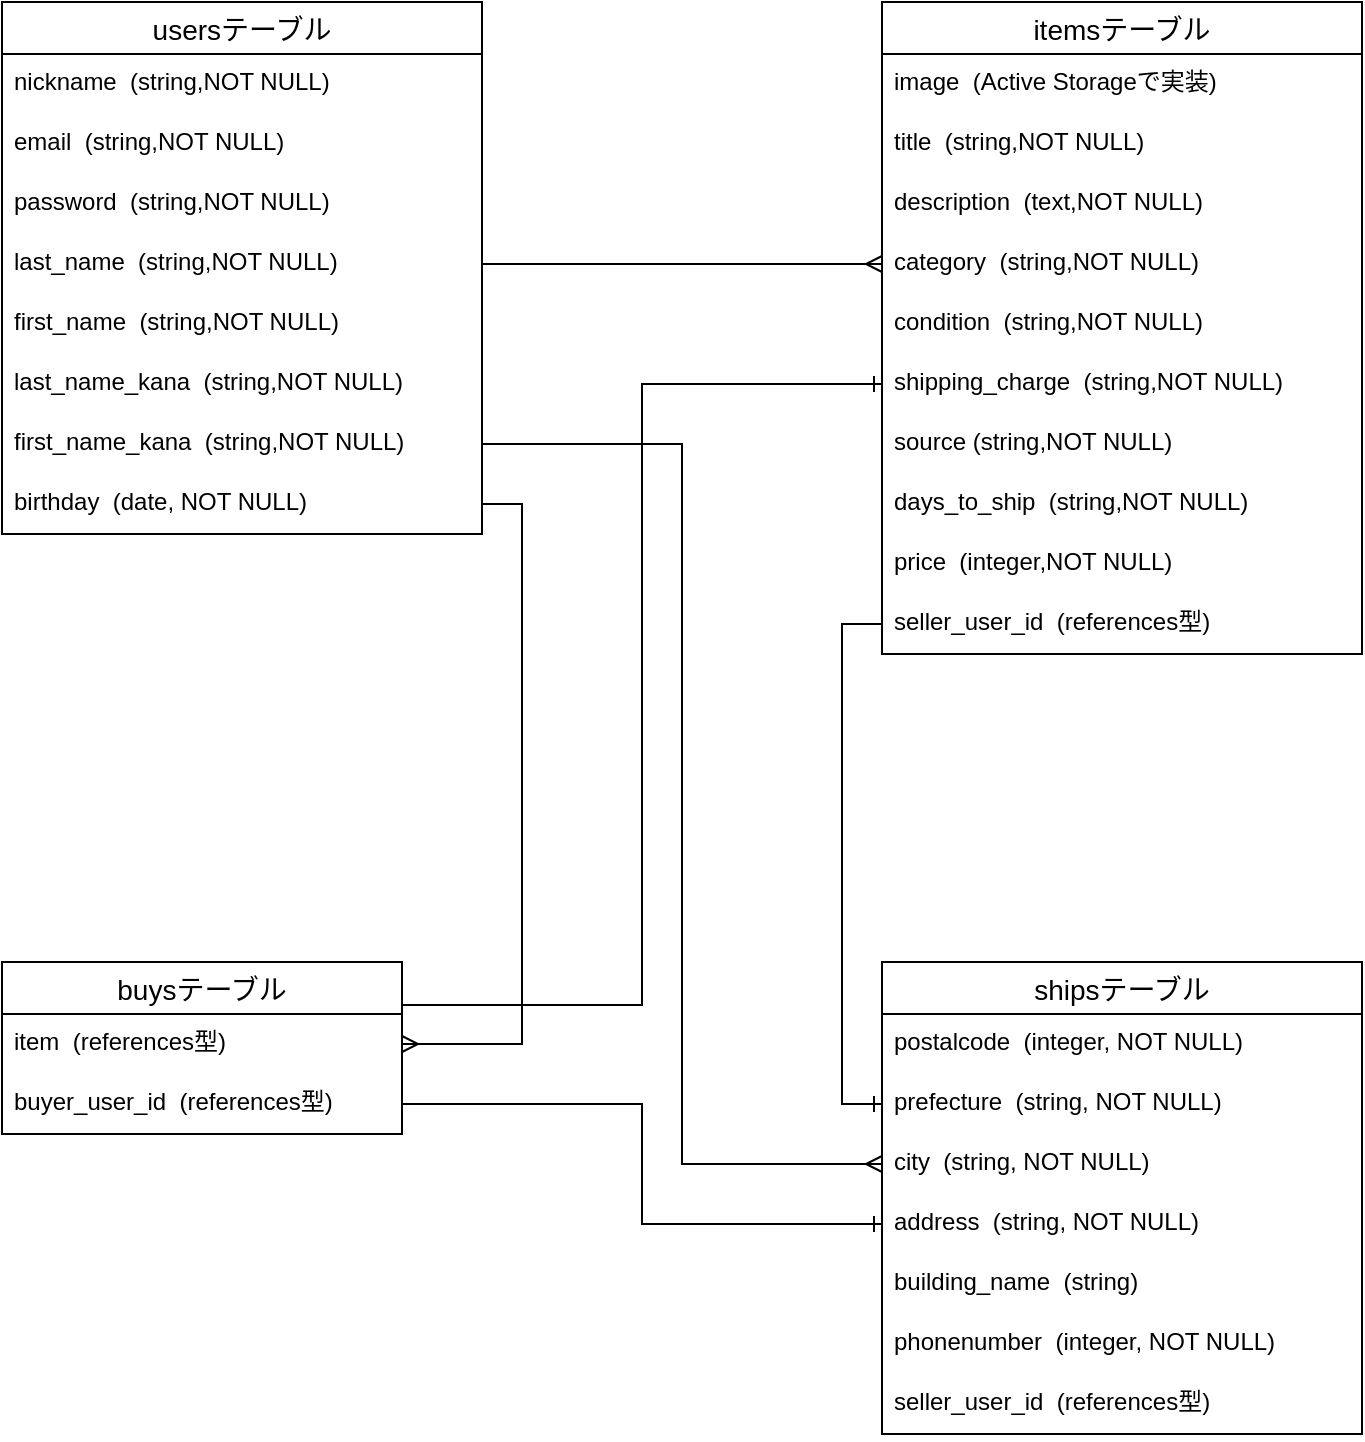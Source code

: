 <mxfile>
    <diagram id="kvyoMZXb0TO9h6iipKe5" name="ページ1">
        <mxGraphModel dx="666" dy="680" grid="1" gridSize="10" guides="1" tooltips="1" connect="1" arrows="1" fold="1" page="1" pageScale="1" pageWidth="827" pageHeight="1169" math="0" shadow="0">
            <root>
                <mxCell id="0"/>
                <mxCell id="1" parent="0"/>
                <mxCell id="80" value="usersテーブル" style="swimlane;fontStyle=0;childLayout=stackLayout;horizontal=1;startSize=26;horizontalStack=0;resizeParent=1;resizeParentMax=0;resizeLast=0;collapsible=1;marginBottom=0;align=center;fontSize=14;" parent="1" vertex="1">
                    <mxGeometry x="40" y="40" width="240" height="266" as="geometry"/>
                </mxCell>
                <mxCell id="87" value="nickname  (string,NOT NULL)" style="text;strokeColor=none;fillColor=none;spacingLeft=4;spacingRight=4;overflow=hidden;rotatable=0;points=[[0,0.5],[1,0.5]];portConstraint=eastwest;fontSize=12;" parent="80" vertex="1">
                    <mxGeometry y="26" width="240" height="30" as="geometry"/>
                </mxCell>
                <mxCell id="86" value="email  (string,NOT NULL)" style="text;strokeColor=none;fillColor=none;spacingLeft=4;spacingRight=4;overflow=hidden;rotatable=0;points=[[0,0.5],[1,0.5]];portConstraint=eastwest;fontSize=12;" parent="80" vertex="1">
                    <mxGeometry y="56" width="240" height="30" as="geometry"/>
                </mxCell>
                <mxCell id="85" value="password  (string,NOT NULL)" style="text;strokeColor=none;fillColor=none;spacingLeft=4;spacingRight=4;overflow=hidden;rotatable=0;points=[[0,0.5],[1,0.5]];portConstraint=eastwest;fontSize=12;" parent="80" vertex="1">
                    <mxGeometry y="86" width="240" height="30" as="geometry"/>
                </mxCell>
                <mxCell id="84" value="last_name  (string,NOT NULL)" style="text;strokeColor=none;fillColor=none;spacingLeft=4;spacingRight=4;overflow=hidden;rotatable=0;points=[[0,0.5],[1,0.5]];portConstraint=eastwest;fontSize=12;" parent="80" vertex="1">
                    <mxGeometry y="116" width="240" height="30" as="geometry"/>
                </mxCell>
                <mxCell id="81" value="first_name  (string,NOT NULL)" style="text;strokeColor=none;fillColor=none;spacingLeft=4;spacingRight=4;overflow=hidden;rotatable=0;points=[[0,0.5],[1,0.5]];portConstraint=eastwest;fontSize=12;" parent="80" vertex="1">
                    <mxGeometry y="146" width="240" height="30" as="geometry"/>
                </mxCell>
                <mxCell id="88" value="last_name_kana  (string,NOT NULL)" style="text;strokeColor=none;fillColor=none;spacingLeft=4;spacingRight=4;overflow=hidden;rotatable=0;points=[[0,0.5],[1,0.5]];portConstraint=eastwest;fontSize=12;" parent="80" vertex="1">
                    <mxGeometry y="176" width="240" height="30" as="geometry"/>
                </mxCell>
                <mxCell id="82" value="first_name_kana  (string,NOT NULL)" style="text;strokeColor=none;fillColor=none;spacingLeft=4;spacingRight=4;overflow=hidden;rotatable=0;points=[[0,0.5],[1,0.5]];portConstraint=eastwest;fontSize=12;" parent="80" vertex="1">
                    <mxGeometry y="206" width="240" height="30" as="geometry"/>
                </mxCell>
                <mxCell id="83" value="birthday  (date, NOT NULL)" style="text;strokeColor=none;fillColor=none;spacingLeft=4;spacingRight=4;overflow=hidden;rotatable=0;points=[[0,0.5],[1,0.5]];portConstraint=eastwest;fontSize=12;" parent="80" vertex="1">
                    <mxGeometry y="236" width="240" height="30" as="geometry"/>
                </mxCell>
                <mxCell id="89" value="itemsテーブル" style="swimlane;fontStyle=0;childLayout=stackLayout;horizontal=1;startSize=26;horizontalStack=0;resizeParent=1;resizeParentMax=0;resizeLast=0;collapsible=1;marginBottom=0;align=center;fontSize=14;" parent="1" vertex="1">
                    <mxGeometry x="480" y="40" width="240" height="326" as="geometry"/>
                </mxCell>
                <mxCell id="99" value="image  (Active Storageで実装)" style="text;strokeColor=none;fillColor=none;spacingLeft=4;spacingRight=4;overflow=hidden;rotatable=0;points=[[0,0.5],[1,0.5]];portConstraint=eastwest;fontSize=12;" parent="89" vertex="1">
                    <mxGeometry y="26" width="240" height="30" as="geometry"/>
                </mxCell>
                <mxCell id="98" value="title  (string,NOT NULL)" style="text;strokeColor=none;fillColor=none;spacingLeft=4;spacingRight=4;overflow=hidden;rotatable=0;points=[[0,0.5],[1,0.5]];portConstraint=eastwest;fontSize=12;" parent="89" vertex="1">
                    <mxGeometry y="56" width="240" height="30" as="geometry"/>
                </mxCell>
                <mxCell id="97" value="description  (text,NOT NULL)" style="text;strokeColor=none;fillColor=none;spacingLeft=4;spacingRight=4;overflow=hidden;rotatable=0;points=[[0,0.5],[1,0.5]];portConstraint=eastwest;fontSize=12;" parent="89" vertex="1">
                    <mxGeometry y="86" width="240" height="30" as="geometry"/>
                </mxCell>
                <mxCell id="96" value="category  (string,NOT NULL)" style="text;strokeColor=none;fillColor=none;spacingLeft=4;spacingRight=4;overflow=hidden;rotatable=0;points=[[0,0.5],[1,0.5]];portConstraint=eastwest;fontSize=12;" parent="89" vertex="1">
                    <mxGeometry y="116" width="240" height="30" as="geometry"/>
                </mxCell>
                <mxCell id="95" value="condition  (string,NOT NULL)" style="text;strokeColor=none;fillColor=none;spacingLeft=4;spacingRight=4;overflow=hidden;rotatable=0;points=[[0,0.5],[1,0.5]];portConstraint=eastwest;fontSize=12;" parent="89" vertex="1">
                    <mxGeometry y="146" width="240" height="30" as="geometry"/>
                </mxCell>
                <mxCell id="94" value="shipping_charge  (string,NOT NULL)" style="text;strokeColor=none;fillColor=none;spacingLeft=4;spacingRight=4;overflow=hidden;rotatable=0;points=[[0,0.5],[1,0.5]];portConstraint=eastwest;fontSize=12;" parent="89" vertex="1">
                    <mxGeometry y="176" width="240" height="30" as="geometry"/>
                </mxCell>
                <mxCell id="93" value="source (string,NOT NULL)" style="text;strokeColor=none;fillColor=none;spacingLeft=4;spacingRight=4;overflow=hidden;rotatable=0;points=[[0,0.5],[1,0.5]];portConstraint=eastwest;fontSize=12;" parent="89" vertex="1">
                    <mxGeometry y="206" width="240" height="30" as="geometry"/>
                </mxCell>
                <mxCell id="90" value="days_to_ship  (string,NOT NULL)" style="text;strokeColor=none;fillColor=none;spacingLeft=4;spacingRight=4;overflow=hidden;rotatable=0;points=[[0,0.5],[1,0.5]];portConstraint=eastwest;fontSize=12;" parent="89" vertex="1">
                    <mxGeometry y="236" width="240" height="30" as="geometry"/>
                </mxCell>
                <mxCell id="91" value="price  (integer,NOT NULL)" style="text;strokeColor=none;fillColor=none;spacingLeft=4;spacingRight=4;overflow=hidden;rotatable=0;points=[[0,0.5],[1,0.5]];portConstraint=eastwest;fontSize=12;" parent="89" vertex="1">
                    <mxGeometry y="266" width="240" height="30" as="geometry"/>
                </mxCell>
                <mxCell id="92" value="seller_user_id  (references型)" style="text;strokeColor=none;fillColor=none;spacingLeft=4;spacingRight=4;overflow=hidden;rotatable=0;points=[[0,0.5],[1,0.5]];portConstraint=eastwest;fontSize=12;" parent="89" vertex="1">
                    <mxGeometry y="296" width="240" height="30" as="geometry"/>
                </mxCell>
                <mxCell id="148" style="edgeStyle=orthogonalEdgeStyle;rounded=0;orthogonalLoop=1;jettySize=auto;html=1;exitX=1;exitY=0.25;exitDx=0;exitDy=0;entryX=0;entryY=0.5;entryDx=0;entryDy=0;endArrow=ERone;endFill=0;sourcePerimeterSpacing=0;strokeWidth=1;" edge="1" parent="1" source="100" target="94">
                    <mxGeometry relative="1" as="geometry"/>
                </mxCell>
                <mxCell id="100" value="buysテーブル" style="swimlane;fontStyle=0;childLayout=stackLayout;horizontal=1;startSize=26;horizontalStack=0;resizeParent=1;resizeParentMax=0;resizeLast=0;collapsible=1;marginBottom=0;align=center;fontSize=14;" parent="1" vertex="1">
                    <mxGeometry x="40" y="520" width="200" height="86" as="geometry"/>
                </mxCell>
                <mxCell id="101" value="item  (references型)" style="text;strokeColor=none;fillColor=none;spacingLeft=4;spacingRight=4;overflow=hidden;rotatable=0;points=[[0,0.5],[1,0.5]];portConstraint=eastwest;fontSize=12;" parent="100" vertex="1">
                    <mxGeometry y="26" width="200" height="30" as="geometry"/>
                </mxCell>
                <mxCell id="102" value="buyer_user_id  (references型)" style="text;strokeColor=none;fillColor=none;spacingLeft=4;spacingRight=4;overflow=hidden;rotatable=0;points=[[0,0.5],[1,0.5]];portConstraint=eastwest;fontSize=12;" parent="100" vertex="1">
                    <mxGeometry y="56" width="200" height="30" as="geometry"/>
                </mxCell>
                <mxCell id="104" value="shipsテーブル" style="swimlane;fontStyle=0;childLayout=stackLayout;horizontal=1;startSize=26;horizontalStack=0;resizeParent=1;resizeParentMax=0;resizeLast=0;collapsible=1;marginBottom=0;align=center;fontSize=14;" parent="1" vertex="1">
                    <mxGeometry x="480" y="520" width="240" height="236" as="geometry"/>
                </mxCell>
                <mxCell id="110" value="postalcode  (integer, NOT NULL)" style="text;strokeColor=none;fillColor=none;spacingLeft=4;spacingRight=4;overflow=hidden;rotatable=0;points=[[0,0.5],[1,0.5]];portConstraint=eastwest;fontSize=12;" parent="104" vertex="1">
                    <mxGeometry y="26" width="240" height="30" as="geometry"/>
                </mxCell>
                <mxCell id="109" value="prefecture  (string, NOT NULL)" style="text;strokeColor=none;fillColor=none;spacingLeft=4;spacingRight=4;overflow=hidden;rotatable=0;points=[[0,0.5],[1,0.5]];portConstraint=eastwest;fontSize=12;" parent="104" vertex="1">
                    <mxGeometry y="56" width="240" height="30" as="geometry"/>
                </mxCell>
                <mxCell id="108" value="city  (string, NOT NULL)" style="text;strokeColor=none;fillColor=none;spacingLeft=4;spacingRight=4;overflow=hidden;rotatable=0;points=[[0,0.5],[1,0.5]];portConstraint=eastwest;fontSize=12;" parent="104" vertex="1">
                    <mxGeometry y="86" width="240" height="30" as="geometry"/>
                </mxCell>
                <mxCell id="105" value="address  (string, NOT NULL)" style="text;strokeColor=none;fillColor=none;spacingLeft=4;spacingRight=4;overflow=hidden;rotatable=0;points=[[0,0.5],[1,0.5]];portConstraint=eastwest;fontSize=12;" parent="104" vertex="1">
                    <mxGeometry y="116" width="240" height="30" as="geometry"/>
                </mxCell>
                <mxCell id="106" value="building_name  (string)" style="text;strokeColor=none;fillColor=none;spacingLeft=4;spacingRight=4;overflow=hidden;rotatable=0;points=[[0,0.5],[1,0.5]];portConstraint=eastwest;fontSize=12;" parent="104" vertex="1">
                    <mxGeometry y="146" width="240" height="30" as="geometry"/>
                </mxCell>
                <mxCell id="145" value="phonenumber  (integer, NOT NULL)" style="text;strokeColor=none;fillColor=none;spacingLeft=4;spacingRight=4;overflow=hidden;rotatable=0;points=[[0,0.5],[1,0.5]];portConstraint=eastwest;fontSize=12;" vertex="1" parent="104">
                    <mxGeometry y="176" width="240" height="30" as="geometry"/>
                </mxCell>
                <mxCell id="107" value="seller_user_id  (references型)" style="text;strokeColor=none;fillColor=none;spacingLeft=4;spacingRight=4;overflow=hidden;rotatable=0;points=[[0,0.5],[1,0.5]];portConstraint=eastwest;fontSize=12;" parent="104" vertex="1">
                    <mxGeometry y="206" width="240" height="30" as="geometry"/>
                </mxCell>
                <mxCell id="141" style="edgeStyle=orthogonalEdgeStyle;rounded=0;orthogonalLoop=1;jettySize=auto;html=1;exitX=1;exitY=0.5;exitDx=0;exitDy=0;entryX=1;entryY=0.5;entryDx=0;entryDy=0;endArrow=ERmany;endFill=0;strokeWidth=1;" edge="1" parent="1" source="83" target="101">
                    <mxGeometry relative="1" as="geometry"/>
                </mxCell>
                <mxCell id="142" style="edgeStyle=orthogonalEdgeStyle;rounded=0;orthogonalLoop=1;jettySize=auto;html=1;exitX=0;exitY=0.5;exitDx=0;exitDy=0;entryX=0;entryY=0.5;entryDx=0;entryDy=0;endArrow=ERone;endFill=0;strokeWidth=1;" edge="1" parent="1" source="92" target="109">
                    <mxGeometry relative="1" as="geometry"/>
                </mxCell>
                <mxCell id="144" style="edgeStyle=orthogonalEdgeStyle;rounded=0;orthogonalLoop=1;jettySize=auto;html=1;exitX=1;exitY=0.5;exitDx=0;exitDy=0;entryX=0;entryY=0.5;entryDx=0;entryDy=0;endArrow=ERone;endFill=0;strokeWidth=1;" edge="1" parent="1" source="102" target="105">
                    <mxGeometry relative="1" as="geometry"/>
                </mxCell>
                <mxCell id="146" style="edgeStyle=orthogonalEdgeStyle;rounded=0;orthogonalLoop=1;jettySize=auto;html=1;exitX=1;exitY=0.5;exitDx=0;exitDy=0;entryX=0;entryY=0.5;entryDx=0;entryDy=0;endArrow=ERmany;endFill=0;sourcePerimeterSpacing=0;strokeWidth=1;" edge="1" parent="1" source="82" target="108">
                    <mxGeometry relative="1" as="geometry"/>
                </mxCell>
                <mxCell id="147" style="edgeStyle=orthogonalEdgeStyle;rounded=0;orthogonalLoop=1;jettySize=auto;html=1;exitX=1;exitY=0.5;exitDx=0;exitDy=0;entryX=0;entryY=0.5;entryDx=0;entryDy=0;endArrow=ERmany;endFill=0;sourcePerimeterSpacing=0;strokeWidth=1;" edge="1" parent="1" source="84" target="96">
                    <mxGeometry relative="1" as="geometry"/>
                </mxCell>
            </root>
        </mxGraphModel>
    </diagram>
</mxfile>